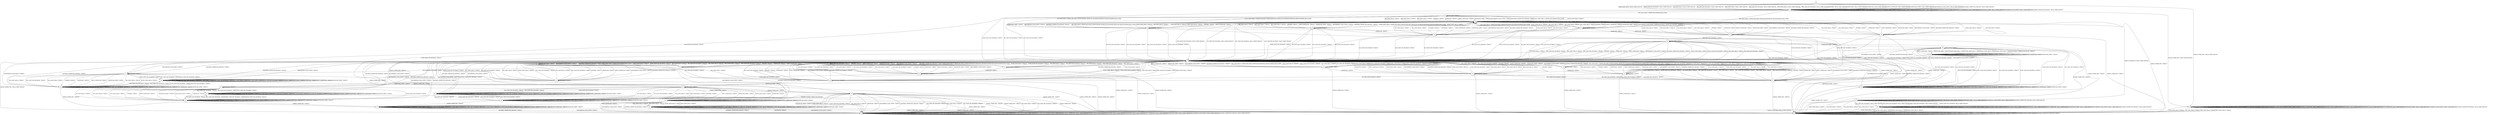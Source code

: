 digraph g {

	s0 [shape="circle" label="s0"];
	s1 [shape="circle" label="s1"];
	s2 [shape="circle" label="s2"];
	s3 [shape="circle" label="s3"];
	s4 [shape="circle" label="s4"];
	s5 [shape="circle" label="s5"];
	s6 [shape="circle" label="s6"];
	s7 [shape="circle" label="s7"];
	s8 [shape="circle" label="s8"];
	s9 [shape="circle" label="s9"];
	s10 [shape="circle" label="s10"];
	s11 [shape="circle" label="s11"];
	s12 [shape="circle" label="s12"];
	s13 [shape="circle" label="s13"];
	s14 [shape="circle" label="s14"];
	s15 [shape="circle" label="s15"];
	s16 [shape="circle" label="s16"];
	s17 [shape="circle" label="s17"];
	s18 [shape="circle" label="s18"];
	s19 [shape="circle" label="s19"];
	s20 [shape="circle" label="s20"];
	s21 [shape="circle" label="s21"];
	s22 [shape="circle" label="s22"];
	s23 [shape="circle" label="s23"];
	s24 [shape="circle" label="s24"];
	s25 [shape="circle" label="s25"];
	s26 [shape="circle" label="s26"];
	s27 [shape="circle" label="s27"];
	s28 [shape="circle" label="s28"];
	s29 [shape="circle" label="s29"];
	s30 [shape="circle" label="s30"];
	s31 [shape="circle" label="s31"];
	s32 [shape="circle" label="s32"];
	s33 [shape="circle" label="s33"];
	s34 [shape="circle" label="s34"];
	s35 [shape="circle" label="s35"];
	s36 [shape="circle" label="s36"];
	s37 [shape="circle" label="s37"];
	s38 [shape="circle" label="s38"];
	s39 [shape="circle" label="s39"];
	s40 [shape="circle" label="s40"];
	s41 [shape="circle" label="s41"];
	s42 [shape="circle" label="s42"];
	s0 -> s1 [label="ECDH_CLIENT_HELLO / HELLO_VERIFY_REQUEST"];
	s0 -> s1 [label="ECDH_CLIENT_KEY_EXCHANGE / HELLO_VERIFY_REQUEST"];
	s0 -> s1 [label="DH_CLIENT_HELLO / HELLO_VERIFY_REQUEST"];
	s0 -> s1 [label="DH_CLIENT_KEY_EXCHANGE / HELLO_VERIFY_REQUEST"];
	s0 -> s1 [label="PSK_CLIENT_HELLO / HELLO_VERIFY_REQUEST"];
	s0 -> s1 [label="PSK_CLIENT_KEY_EXCHANGE / HELLO_VERIFY_REQUEST"];
	s0 -> s1 [label="RSA_CLIENT_HELLO / HELLO_VERIFY_REQUEST"];
	s0 -> s1 [label="RSA_CLIENT_KEY_EXCHANGE / HELLO_VERIFY_REQUEST"];
	s0 -> s2 [label="CHANGE_CIPHER_SPEC / HELLO_VERIFY_REQUEST"];
	s0 -> s1 [label="FINISHED / HELLO_VERIFY_REQUEST"];
	s0 -> s1 [label="APPLICATION / HELLO_VERIFY_REQUEST"];
	s0 -> s1 [label="CERTIFICATE / HELLO_VERIFY_REQUEST"];
	s0 -> s1 [label="EMPTY_CERTIFICATE / HELLO_VERIFY_REQUEST"];
	s0 -> s1 [label="CERTIFICATE_VERIFY / HELLO_VERIFY_REQUEST"];
	s0 -> s1 [label="Alert(WARNING,CLOSE_NOTIFY) / HELLO_VERIFY_REQUEST"];
	s0 -> s1 [label="Alert(FATAL,UNEXPECTED_MESSAGE) / HELLO_VERIFY_REQUEST"];
	s1 -> s9 [label="ECDH_CLIENT_HELLO / SERVER_HELLO|RSA_CERTIFICATE|ECDHE_SERVER_KEY_EXCHANGE|CERTIFICATE_REQUEST|SERVER_HELLO_DONE"];
	s1 -> s1 [label="ECDH_CLIENT_KEY_EXCHANGE / HELLO_VERIFY_REQUEST"];
	s1 -> s5 [label="DH_CLIENT_HELLO / SERVER_HELLO|RSA_CERTIFICATE|DHE_SERVER_KEY_EXCHANGE|CERTIFICATE_REQUEST|SERVER_HELLO_DONE"];
	s1 -> s1 [label="DH_CLIENT_KEY_EXCHANGE / HELLO_VERIFY_REQUEST"];
	s1 -> s3 [label="PSK_CLIENT_HELLO / SERVER_HELLO|SERVER_HELLO_DONE"];
	s1 -> s1 [label="PSK_CLIENT_KEY_EXCHANGE / HELLO_VERIFY_REQUEST"];
	s1 -> s31 [label="RSA_CLIENT_HELLO / SERVER_HELLO|RSA_CERTIFICATE|CERTIFICATE_REQUEST|SERVER_HELLO_DONE"];
	s1 -> s1 [label="RSA_CLIENT_KEY_EXCHANGE / HELLO_VERIFY_REQUEST"];
	s1 -> s2 [label="CHANGE_CIPHER_SPEC / HELLO_VERIFY_REQUEST"];
	s1 -> s1 [label="FINISHED / HELLO_VERIFY_REQUEST"];
	s1 -> s1 [label="APPLICATION / HELLO_VERIFY_REQUEST"];
	s1 -> s1 [label="CERTIFICATE / HELLO_VERIFY_REQUEST"];
	s1 -> s1 [label="EMPTY_CERTIFICATE / HELLO_VERIFY_REQUEST"];
	s1 -> s1 [label="CERTIFICATE_VERIFY / HELLO_VERIFY_REQUEST"];
	s1 -> s1 [label="Alert(WARNING,CLOSE_NOTIFY) / HELLO_VERIFY_REQUEST"];
	s1 -> s1 [label="Alert(FATAL,UNEXPECTED_MESSAGE) / HELLO_VERIFY_REQUEST"];
	s2 -> s4 [label="ECDH_CLIENT_HELLO / TIMEOUT"];
	s2 -> s2 [label="ECDH_CLIENT_KEY_EXCHANGE / HELLO_VERIFY_REQUEST"];
	s2 -> s4 [label="DH_CLIENT_HELLO / TIMEOUT"];
	s2 -> s2 [label="DH_CLIENT_KEY_EXCHANGE / HELLO_VERIFY_REQUEST"];
	s2 -> s4 [label="PSK_CLIENT_HELLO / TIMEOUT"];
	s2 -> s2 [label="PSK_CLIENT_KEY_EXCHANGE / HELLO_VERIFY_REQUEST"];
	s2 -> s4 [label="RSA_CLIENT_HELLO / TIMEOUT"];
	s2 -> s2 [label="RSA_CLIENT_KEY_EXCHANGE / HELLO_VERIFY_REQUEST"];
	s2 -> s2 [label="CHANGE_CIPHER_SPEC / HELLO_VERIFY_REQUEST"];
	s2 -> s2 [label="FINISHED / HELLO_VERIFY_REQUEST"];
	s2 -> s2 [label="APPLICATION / HELLO_VERIFY_REQUEST"];
	s2 -> s2 [label="CERTIFICATE / HELLO_VERIFY_REQUEST"];
	s2 -> s2 [label="EMPTY_CERTIFICATE / HELLO_VERIFY_REQUEST"];
	s2 -> s2 [label="CERTIFICATE_VERIFY / HELLO_VERIFY_REQUEST"];
	s2 -> s2 [label="Alert(WARNING,CLOSE_NOTIFY) / HELLO_VERIFY_REQUEST"];
	s2 -> s2 [label="Alert(FATAL,UNEXPECTED_MESSAGE) / HELLO_VERIFY_REQUEST"];
	s3 -> s6 [label="ECDH_CLIENT_HELLO / TIMEOUT"];
	s3 -> s7 [label="ECDH_CLIENT_KEY_EXCHANGE / TIMEOUT"];
	s3 -> s6 [label="DH_CLIENT_HELLO / TIMEOUT"];
	s3 -> s7 [label="DH_CLIENT_KEY_EXCHANGE / TIMEOUT"];
	s3 -> s6 [label="PSK_CLIENT_HELLO / TIMEOUT"];
	s3 -> s27 [label="PSK_CLIENT_KEY_EXCHANGE / TIMEOUT"];
	s3 -> s6 [label="RSA_CLIENT_HELLO / TIMEOUT"];
	s3 -> s7 [label="RSA_CLIENT_KEY_EXCHANGE / TIMEOUT"];
	s3 -> s4 [label="CHANGE_CIPHER_SPEC / TIMEOUT"];
	s3 -> s6 [label="FINISHED / TIMEOUT"];
	s3 -> s3 [label="APPLICATION / TIMEOUT"];
	s3 -> s6 [label="CERTIFICATE / TIMEOUT"];
	s3 -> s6 [label="EMPTY_CERTIFICATE / TIMEOUT"];
	s3 -> s6 [label="CERTIFICATE_VERIFY / TIMEOUT"];
	s3 -> s6 [label="Alert(WARNING,CLOSE_NOTIFY) / TIMEOUT"];
	s3 -> s6 [label="Alert(FATAL,UNEXPECTED_MESSAGE) / TIMEOUT"];
	s4 -> s4 [label="ECDH_CLIENT_HELLO / TIMEOUT"];
	s4 -> s4 [label="ECDH_CLIENT_KEY_EXCHANGE / TIMEOUT"];
	s4 -> s4 [label="DH_CLIENT_HELLO / TIMEOUT"];
	s4 -> s4 [label="DH_CLIENT_KEY_EXCHANGE / TIMEOUT"];
	s4 -> s4 [label="PSK_CLIENT_HELLO / TIMEOUT"];
	s4 -> s4 [label="PSK_CLIENT_KEY_EXCHANGE / TIMEOUT"];
	s4 -> s4 [label="RSA_CLIENT_HELLO / TIMEOUT"];
	s4 -> s4 [label="RSA_CLIENT_KEY_EXCHANGE / TIMEOUT"];
	s4 -> s4 [label="CHANGE_CIPHER_SPEC / TIMEOUT"];
	s4 -> s4 [label="FINISHED / TIMEOUT"];
	s4 -> s4 [label="APPLICATION / TIMEOUT"];
	s4 -> s4 [label="CERTIFICATE / TIMEOUT"];
	s4 -> s4 [label="EMPTY_CERTIFICATE / TIMEOUT"];
	s4 -> s4 [label="CERTIFICATE_VERIFY / TIMEOUT"];
	s4 -> s4 [label="Alert(WARNING,CLOSE_NOTIFY) / TIMEOUT"];
	s4 -> s4 [label="Alert(FATAL,UNEXPECTED_MESSAGE) / TIMEOUT"];
	s5 -> s6 [label="ECDH_CLIENT_HELLO / TIMEOUT"];
	s5 -> s7 [label="ECDH_CLIENT_KEY_EXCHANGE / TIMEOUT"];
	s5 -> s6 [label="DH_CLIENT_HELLO / TIMEOUT"];
	s5 -> s7 [label="DH_CLIENT_KEY_EXCHANGE / TIMEOUT"];
	s5 -> s6 [label="PSK_CLIENT_HELLO / TIMEOUT"];
	s5 -> s7 [label="PSK_CLIENT_KEY_EXCHANGE / TIMEOUT"];
	s5 -> s6 [label="RSA_CLIENT_HELLO / TIMEOUT"];
	s5 -> s7 [label="RSA_CLIENT_KEY_EXCHANGE / TIMEOUT"];
	s5 -> s4 [label="CHANGE_CIPHER_SPEC / TIMEOUT"];
	s5 -> s6 [label="FINISHED / TIMEOUT"];
	s5 -> s5 [label="APPLICATION / TIMEOUT"];
	s5 -> s16 [label="CERTIFICATE / TIMEOUT"];
	s5 -> s6 [label="EMPTY_CERTIFICATE / TIMEOUT"];
	s5 -> s6 [label="CERTIFICATE_VERIFY / TIMEOUT"];
	s5 -> s6 [label="Alert(WARNING,CLOSE_NOTIFY) / TIMEOUT"];
	s5 -> s6 [label="Alert(FATAL,UNEXPECTED_MESSAGE) / TIMEOUT"];
	s6 -> s9 [label="ECDH_CLIENT_HELLO / SERVER_HELLO|RSA_CERTIFICATE|ECDHE_SERVER_KEY_EXCHANGE|CERTIFICATE_REQUEST|SERVER_HELLO_DONE"];
	s6 -> s7 [label="ECDH_CLIENT_KEY_EXCHANGE / HELLO_VERIFY_REQUEST"];
	s6 -> s5 [label="DH_CLIENT_HELLO / SERVER_HELLO|RSA_CERTIFICATE|DHE_SERVER_KEY_EXCHANGE|CERTIFICATE_REQUEST|SERVER_HELLO_DONE"];
	s6 -> s7 [label="DH_CLIENT_KEY_EXCHANGE / HELLO_VERIFY_REQUEST"];
	s6 -> s3 [label="PSK_CLIENT_HELLO / SERVER_HELLO|SERVER_HELLO_DONE"];
	s6 -> s7 [label="PSK_CLIENT_KEY_EXCHANGE / HELLO_VERIFY_REQUEST"];
	s6 -> s31 [label="RSA_CLIENT_HELLO / SERVER_HELLO|RSA_CERTIFICATE|CERTIFICATE_REQUEST|SERVER_HELLO_DONE"];
	s6 -> s7 [label="RSA_CLIENT_KEY_EXCHANGE / HELLO_VERIFY_REQUEST"];
	s6 -> s29 [label="CHANGE_CIPHER_SPEC / HELLO_VERIFY_REQUEST"];
	s6 -> s6 [label="FINISHED / HELLO_VERIFY_REQUEST"];
	s6 -> s6 [label="APPLICATION / HELLO_VERIFY_REQUEST"];
	s6 -> s6 [label="CERTIFICATE / HELLO_VERIFY_REQUEST"];
	s6 -> s6 [label="EMPTY_CERTIFICATE / HELLO_VERIFY_REQUEST"];
	s6 -> s6 [label="CERTIFICATE_VERIFY / HELLO_VERIFY_REQUEST"];
	s6 -> s6 [label="Alert(WARNING,CLOSE_NOTIFY) / HELLO_VERIFY_REQUEST"];
	s6 -> s6 [label="Alert(FATAL,UNEXPECTED_MESSAGE) / HELLO_VERIFY_REQUEST"];
	s7 -> s15 [label="ECDH_CLIENT_HELLO / SERVER_HELLO|RSA_CERTIFICATE|ECDHE_SERVER_KEY_EXCHANGE|CERTIFICATE_REQUEST|SERVER_HELLO_DONE"];
	s7 -> s7 [label="ECDH_CLIENT_KEY_EXCHANGE / HELLO_VERIFY_REQUEST"];
	s7 -> s19 [label="DH_CLIENT_HELLO / SERVER_HELLO|RSA_CERTIFICATE|DHE_SERVER_KEY_EXCHANGE|CERTIFICATE_REQUEST|SERVER_HELLO_DONE"];
	s7 -> s7 [label="DH_CLIENT_KEY_EXCHANGE / HELLO_VERIFY_REQUEST"];
	s7 -> s20 [label="PSK_CLIENT_HELLO / SERVER_HELLO|SERVER_HELLO_DONE"];
	s7 -> s7 [label="PSK_CLIENT_KEY_EXCHANGE / HELLO_VERIFY_REQUEST"];
	s7 -> s23 [label="RSA_CLIENT_HELLO / SERVER_HELLO|RSA_CERTIFICATE|CERTIFICATE_REQUEST|SERVER_HELLO_DONE"];
	s7 -> s7 [label="RSA_CLIENT_KEY_EXCHANGE / HELLO_VERIFY_REQUEST"];
	s7 -> s8 [label="CHANGE_CIPHER_SPEC / HELLO_VERIFY_REQUEST"];
	s7 -> s7 [label="FINISHED / HELLO_VERIFY_REQUEST"];
	s7 -> s7 [label="APPLICATION / HELLO_VERIFY_REQUEST"];
	s7 -> s7 [label="CERTIFICATE / HELLO_VERIFY_REQUEST"];
	s7 -> s7 [label="EMPTY_CERTIFICATE / HELLO_VERIFY_REQUEST"];
	s7 -> s7 [label="CERTIFICATE_VERIFY / HELLO_VERIFY_REQUEST"];
	s7 -> s7 [label="Alert(WARNING,CLOSE_NOTIFY) / HELLO_VERIFY_REQUEST"];
	s7 -> s7 [label="Alert(FATAL,UNEXPECTED_MESSAGE) / HELLO_VERIFY_REQUEST"];
	s8 -> s8 [label="ECDH_CLIENT_HELLO / HELLO_VERIFY_REQUEST"];
	s8 -> s8 [label="ECDH_CLIENT_KEY_EXCHANGE / HELLO_VERIFY_REQUEST"];
	s8 -> s8 [label="DH_CLIENT_HELLO / HELLO_VERIFY_REQUEST"];
	s8 -> s8 [label="DH_CLIENT_KEY_EXCHANGE / HELLO_VERIFY_REQUEST"];
	s8 -> s8 [label="PSK_CLIENT_HELLO / HELLO_VERIFY_REQUEST"];
	s8 -> s8 [label="PSK_CLIENT_KEY_EXCHANGE / HELLO_VERIFY_REQUEST"];
	s8 -> s8 [label="RSA_CLIENT_HELLO / HELLO_VERIFY_REQUEST"];
	s8 -> s8 [label="RSA_CLIENT_KEY_EXCHANGE / HELLO_VERIFY_REQUEST"];
	s8 -> s8 [label="CHANGE_CIPHER_SPEC / HELLO_VERIFY_REQUEST"];
	s8 -> s8 [label="FINISHED / HELLO_VERIFY_REQUEST"];
	s8 -> s8 [label="APPLICATION / HELLO_VERIFY_REQUEST"];
	s8 -> s8 [label="CERTIFICATE / HELLO_VERIFY_REQUEST"];
	s8 -> s8 [label="EMPTY_CERTIFICATE / HELLO_VERIFY_REQUEST"];
	s8 -> s8 [label="CERTIFICATE_VERIFY / HELLO_VERIFY_REQUEST"];
	s8 -> s8 [label="Alert(WARNING,CLOSE_NOTIFY) / HELLO_VERIFY_REQUEST"];
	s8 -> s8 [label="Alert(FATAL,UNEXPECTED_MESSAGE) / HELLO_VERIFY_REQUEST"];
	s9 -> s6 [label="ECDH_CLIENT_HELLO / TIMEOUT"];
	s9 -> s7 [label="ECDH_CLIENT_KEY_EXCHANGE / TIMEOUT"];
	s9 -> s6 [label="DH_CLIENT_HELLO / TIMEOUT"];
	s9 -> s7 [label="DH_CLIENT_KEY_EXCHANGE / TIMEOUT"];
	s9 -> s6 [label="PSK_CLIENT_HELLO / TIMEOUT"];
	s9 -> s7 [label="PSK_CLIENT_KEY_EXCHANGE / TIMEOUT"];
	s9 -> s6 [label="RSA_CLIENT_HELLO / TIMEOUT"];
	s9 -> s7 [label="RSA_CLIENT_KEY_EXCHANGE / TIMEOUT"];
	s9 -> s4 [label="CHANGE_CIPHER_SPEC / TIMEOUT"];
	s9 -> s6 [label="FINISHED / TIMEOUT"];
	s9 -> s9 [label="APPLICATION / TIMEOUT"];
	s9 -> s10 [label="CERTIFICATE / TIMEOUT"];
	s9 -> s6 [label="EMPTY_CERTIFICATE / TIMEOUT"];
	s9 -> s6 [label="CERTIFICATE_VERIFY / TIMEOUT"];
	s9 -> s6 [label="Alert(WARNING,CLOSE_NOTIFY) / TIMEOUT"];
	s9 -> s6 [label="Alert(FATAL,UNEXPECTED_MESSAGE) / TIMEOUT"];
	s10 -> s6 [label="ECDH_CLIENT_HELLO / TIMEOUT"];
	s10 -> s11 [label="ECDH_CLIENT_KEY_EXCHANGE / TIMEOUT"];
	s10 -> s6 [label="DH_CLIENT_HELLO / TIMEOUT"];
	s10 -> s7 [label="DH_CLIENT_KEY_EXCHANGE / TIMEOUT"];
	s10 -> s6 [label="PSK_CLIENT_HELLO / TIMEOUT"];
	s10 -> s7 [label="PSK_CLIENT_KEY_EXCHANGE / TIMEOUT"];
	s10 -> s6 [label="RSA_CLIENT_HELLO / TIMEOUT"];
	s10 -> s7 [label="RSA_CLIENT_KEY_EXCHANGE / TIMEOUT"];
	s10 -> s4 [label="CHANGE_CIPHER_SPEC / TIMEOUT"];
	s10 -> s6 [label="FINISHED / TIMEOUT"];
	s10 -> s10 [label="APPLICATION / TIMEOUT"];
	s10 -> s6 [label="CERTIFICATE / TIMEOUT"];
	s10 -> s6 [label="EMPTY_CERTIFICATE / TIMEOUT"];
	s10 -> s6 [label="CERTIFICATE_VERIFY / TIMEOUT"];
	s10 -> s6 [label="Alert(WARNING,CLOSE_NOTIFY) / TIMEOUT"];
	s10 -> s6 [label="Alert(FATAL,UNEXPECTED_MESSAGE) / TIMEOUT"];
	s11 -> s7 [label="ECDH_CLIENT_HELLO / TIMEOUT"];
	s11 -> s7 [label="ECDH_CLIENT_KEY_EXCHANGE / TIMEOUT"];
	s11 -> s7 [label="DH_CLIENT_HELLO / TIMEOUT"];
	s11 -> s7 [label="DH_CLIENT_KEY_EXCHANGE / TIMEOUT"];
	s11 -> s7 [label="PSK_CLIENT_HELLO / TIMEOUT"];
	s11 -> s7 [label="PSK_CLIENT_KEY_EXCHANGE / TIMEOUT"];
	s11 -> s7 [label="RSA_CLIENT_HELLO / TIMEOUT"];
	s11 -> s7 [label="RSA_CLIENT_KEY_EXCHANGE / TIMEOUT"];
	s11 -> s4 [label="CHANGE_CIPHER_SPEC / TIMEOUT"];
	s11 -> s7 [label="FINISHED / TIMEOUT"];
	s11 -> s11 [label="APPLICATION / TIMEOUT"];
	s11 -> s7 [label="CERTIFICATE / TIMEOUT"];
	s11 -> s7 [label="EMPTY_CERTIFICATE / TIMEOUT"];
	s11 -> s12 [label="CERTIFICATE_VERIFY / TIMEOUT"];
	s11 -> s7 [label="Alert(WARNING,CLOSE_NOTIFY) / TIMEOUT"];
	s11 -> s7 [label="Alert(FATAL,UNEXPECTED_MESSAGE) / TIMEOUT"];
	s12 -> s25 [label="ECDH_CLIENT_HELLO / TIMEOUT"];
	s12 -> s25 [label="ECDH_CLIENT_KEY_EXCHANGE / TIMEOUT"];
	s12 -> s25 [label="DH_CLIENT_HELLO / TIMEOUT"];
	s12 -> s37 [label="DH_CLIENT_KEY_EXCHANGE / TIMEOUT"];
	s12 -> s25 [label="PSK_CLIENT_HELLO / TIMEOUT"];
	s12 -> s37 [label="PSK_CLIENT_KEY_EXCHANGE / TIMEOUT"];
	s12 -> s25 [label="RSA_CLIENT_HELLO / TIMEOUT"];
	s12 -> s37 [label="RSA_CLIENT_KEY_EXCHANGE / TIMEOUT"];
	s12 -> s13 [label="CHANGE_CIPHER_SPEC / TIMEOUT"];
	s12 -> s25 [label="FINISHED / TIMEOUT"];
	s12 -> s12 [label="APPLICATION / TIMEOUT"];
	s12 -> s25 [label="CERTIFICATE / TIMEOUT"];
	s12 -> s25 [label="EMPTY_CERTIFICATE / TIMEOUT"];
	s12 -> s25 [label="CERTIFICATE_VERIFY / TIMEOUT"];
	s12 -> s7 [label="Alert(WARNING,CLOSE_NOTIFY) / TIMEOUT"];
	s12 -> s7 [label="Alert(FATAL,UNEXPECTED_MESSAGE) / TIMEOUT"];
	s13 -> s8 [label="ECDH_CLIENT_HELLO / TIMEOUT"];
	s13 -> s8 [label="ECDH_CLIENT_KEY_EXCHANGE / TIMEOUT"];
	s13 -> s8 [label="DH_CLIENT_HELLO / TIMEOUT"];
	s13 -> s8 [label="DH_CLIENT_KEY_EXCHANGE / TIMEOUT"];
	s13 -> s8 [label="PSK_CLIENT_HELLO / TIMEOUT"];
	s13 -> s8 [label="PSK_CLIENT_KEY_EXCHANGE / TIMEOUT"];
	s13 -> s8 [label="RSA_CLIENT_HELLO / TIMEOUT"];
	s13 -> s8 [label="RSA_CLIENT_KEY_EXCHANGE / TIMEOUT"];
	s13 -> s4 [label="CHANGE_CIPHER_SPEC / TIMEOUT"];
	s13 -> s14 [label="FINISHED / CHANGE_CIPHER_SPEC|FINISHED"];
	s13 -> s13 [label="APPLICATION / TIMEOUT"];
	s13 -> s8 [label="CERTIFICATE / TIMEOUT"];
	s13 -> s8 [label="EMPTY_CERTIFICATE / TIMEOUT"];
	s13 -> s8 [label="CERTIFICATE_VERIFY / TIMEOUT"];
	s13 -> s8 [label="Alert(WARNING,CLOSE_NOTIFY) / TIMEOUT"];
	s13 -> s8 [label="Alert(FATAL,UNEXPECTED_MESSAGE) / TIMEOUT"];
	s14 -> s26 [label="ECDH_CLIENT_HELLO / TIMEOUT"];
	s14 -> s14 [label="ECDH_CLIENT_KEY_EXCHANGE / TIMEOUT"];
	s14 -> s26 [label="DH_CLIENT_HELLO / TIMEOUT"];
	s14 -> s14 [label="DH_CLIENT_KEY_EXCHANGE / TIMEOUT"];
	s14 -> s26 [label="PSK_CLIENT_HELLO / TIMEOUT"];
	s14 -> s14 [label="PSK_CLIENT_KEY_EXCHANGE / TIMEOUT"];
	s14 -> s26 [label="RSA_CLIENT_HELLO / TIMEOUT"];
	s14 -> s14 [label="RSA_CLIENT_KEY_EXCHANGE / TIMEOUT"];
	s14 -> s4 [label="CHANGE_CIPHER_SPEC / TIMEOUT"];
	s14 -> s14 [label="FINISHED / TIMEOUT"];
	s14 -> s14 [label="APPLICATION / APPLICATION"];
	s14 -> s14 [label="CERTIFICATE / TIMEOUT"];
	s14 -> s14 [label="EMPTY_CERTIFICATE / TIMEOUT"];
	s14 -> s14 [label="CERTIFICATE_VERIFY / TIMEOUT"];
	s14 -> s8 [label="Alert(WARNING,CLOSE_NOTIFY) / TIMEOUT"];
	s14 -> s8 [label="Alert(FATAL,UNEXPECTED_MESSAGE) / TIMEOUT"];
	s15 -> s7 [label="ECDH_CLIENT_HELLO / TIMEOUT"];
	s15 -> s7 [label="ECDH_CLIENT_KEY_EXCHANGE / TIMEOUT"];
	s15 -> s7 [label="DH_CLIENT_HELLO / TIMEOUT"];
	s15 -> s7 [label="DH_CLIENT_KEY_EXCHANGE / TIMEOUT"];
	s15 -> s7 [label="PSK_CLIENT_HELLO / TIMEOUT"];
	s15 -> s7 [label="PSK_CLIENT_KEY_EXCHANGE / TIMEOUT"];
	s15 -> s7 [label="RSA_CLIENT_HELLO / TIMEOUT"];
	s15 -> s7 [label="RSA_CLIENT_KEY_EXCHANGE / TIMEOUT"];
	s15 -> s4 [label="CHANGE_CIPHER_SPEC / TIMEOUT"];
	s15 -> s7 [label="FINISHED / TIMEOUT"];
	s15 -> s15 [label="APPLICATION / TIMEOUT"];
	s15 -> s22 [label="CERTIFICATE / TIMEOUT"];
	s15 -> s7 [label="EMPTY_CERTIFICATE / TIMEOUT"];
	s15 -> s7 [label="CERTIFICATE_VERIFY / TIMEOUT"];
	s15 -> s7 [label="Alert(WARNING,CLOSE_NOTIFY) / TIMEOUT"];
	s15 -> s7 [label="Alert(FATAL,UNEXPECTED_MESSAGE) / TIMEOUT"];
	s16 -> s6 [label="ECDH_CLIENT_HELLO / TIMEOUT"];
	s16 -> s7 [label="ECDH_CLIENT_KEY_EXCHANGE / TIMEOUT"];
	s16 -> s6 [label="DH_CLIENT_HELLO / TIMEOUT"];
	s16 -> s39 [label="DH_CLIENT_KEY_EXCHANGE / TIMEOUT"];
	s16 -> s6 [label="PSK_CLIENT_HELLO / TIMEOUT"];
	s16 -> s17 [label="PSK_CLIENT_KEY_EXCHANGE / TIMEOUT"];
	s16 -> s6 [label="RSA_CLIENT_HELLO / TIMEOUT"];
	s16 -> s17 [label="RSA_CLIENT_KEY_EXCHANGE / TIMEOUT"];
	s16 -> s4 [label="CHANGE_CIPHER_SPEC / TIMEOUT"];
	s16 -> s6 [label="FINISHED / TIMEOUT"];
	s16 -> s16 [label="APPLICATION / TIMEOUT"];
	s16 -> s6 [label="CERTIFICATE / TIMEOUT"];
	s16 -> s6 [label="EMPTY_CERTIFICATE / TIMEOUT"];
	s16 -> s6 [label="CERTIFICATE_VERIFY / TIMEOUT"];
	s16 -> s6 [label="Alert(WARNING,CLOSE_NOTIFY) / TIMEOUT"];
	s16 -> s6 [label="Alert(FATAL,UNEXPECTED_MESSAGE) / TIMEOUT"];
	s17 -> s7 [label="ECDH_CLIENT_HELLO / TIMEOUT"];
	s17 -> s7 [label="ECDH_CLIENT_KEY_EXCHANGE / TIMEOUT"];
	s17 -> s7 [label="DH_CLIENT_HELLO / TIMEOUT"];
	s17 -> s7 [label="DH_CLIENT_KEY_EXCHANGE / TIMEOUT"];
	s17 -> s7 [label="PSK_CLIENT_HELLO / TIMEOUT"];
	s17 -> s7 [label="PSK_CLIENT_KEY_EXCHANGE / TIMEOUT"];
	s17 -> s7 [label="RSA_CLIENT_HELLO / TIMEOUT"];
	s17 -> s7 [label="RSA_CLIENT_KEY_EXCHANGE / TIMEOUT"];
	s17 -> s4 [label="CHANGE_CIPHER_SPEC / TIMEOUT"];
	s17 -> s7 [label="FINISHED / TIMEOUT"];
	s17 -> s17 [label="APPLICATION / TIMEOUT"];
	s17 -> s7 [label="CERTIFICATE / TIMEOUT"];
	s17 -> s7 [label="EMPTY_CERTIFICATE / TIMEOUT"];
	s17 -> s18 [label="CERTIFICATE_VERIFY / TIMEOUT"];
	s17 -> s7 [label="Alert(WARNING,CLOSE_NOTIFY) / TIMEOUT"];
	s17 -> s7 [label="Alert(FATAL,UNEXPECTED_MESSAGE) / TIMEOUT"];
	s18 -> s18 [label="ECDH_CLIENT_HELLO / TIMEOUT"];
	s18 -> s18 [label="ECDH_CLIENT_KEY_EXCHANGE / TIMEOUT"];
	s18 -> s18 [label="DH_CLIENT_HELLO / TIMEOUT"];
	s18 -> s18 [label="DH_CLIENT_KEY_EXCHANGE / TIMEOUT"];
	s18 -> s18 [label="PSK_CLIENT_HELLO / TIMEOUT"];
	s18 -> s18 [label="PSK_CLIENT_KEY_EXCHANGE / TIMEOUT"];
	s18 -> s18 [label="RSA_CLIENT_HELLO / TIMEOUT"];
	s18 -> s18 [label="RSA_CLIENT_KEY_EXCHANGE / TIMEOUT"];
	s18 -> s4 [label="CHANGE_CIPHER_SPEC / TIMEOUT"];
	s18 -> s18 [label="FINISHED / TIMEOUT"];
	s18 -> s18 [label="APPLICATION / TIMEOUT"];
	s18 -> s18 [label="CERTIFICATE / TIMEOUT"];
	s18 -> s18 [label="EMPTY_CERTIFICATE / TIMEOUT"];
	s18 -> s18 [label="CERTIFICATE_VERIFY / TIMEOUT"];
	s18 -> s7 [label="Alert(WARNING,CLOSE_NOTIFY) / TIMEOUT"];
	s18 -> s7 [label="Alert(FATAL,UNEXPECTED_MESSAGE) / TIMEOUT"];
	s19 -> s7 [label="ECDH_CLIENT_HELLO / TIMEOUT"];
	s19 -> s7 [label="ECDH_CLIENT_KEY_EXCHANGE / TIMEOUT"];
	s19 -> s7 [label="DH_CLIENT_HELLO / TIMEOUT"];
	s19 -> s7 [label="DH_CLIENT_KEY_EXCHANGE / TIMEOUT"];
	s19 -> s7 [label="PSK_CLIENT_HELLO / TIMEOUT"];
	s19 -> s7 [label="PSK_CLIENT_KEY_EXCHANGE / TIMEOUT"];
	s19 -> s7 [label="RSA_CLIENT_HELLO / TIMEOUT"];
	s19 -> s7 [label="RSA_CLIENT_KEY_EXCHANGE / TIMEOUT"];
	s19 -> s4 [label="CHANGE_CIPHER_SPEC / TIMEOUT"];
	s19 -> s7 [label="FINISHED / TIMEOUT"];
	s19 -> s19 [label="APPLICATION / TIMEOUT"];
	s19 -> s21 [label="CERTIFICATE / TIMEOUT"];
	s19 -> s7 [label="EMPTY_CERTIFICATE / TIMEOUT"];
	s19 -> s7 [label="CERTIFICATE_VERIFY / TIMEOUT"];
	s19 -> s7 [label="Alert(WARNING,CLOSE_NOTIFY) / TIMEOUT"];
	s19 -> s7 [label="Alert(FATAL,UNEXPECTED_MESSAGE) / TIMEOUT"];
	s20 -> s7 [label="ECDH_CLIENT_HELLO / TIMEOUT"];
	s20 -> s7 [label="ECDH_CLIENT_KEY_EXCHANGE / TIMEOUT"];
	s20 -> s7 [label="DH_CLIENT_HELLO / TIMEOUT"];
	s20 -> s7 [label="DH_CLIENT_KEY_EXCHANGE / TIMEOUT"];
	s20 -> s7 [label="PSK_CLIENT_HELLO / TIMEOUT"];
	s20 -> s27 [label="PSK_CLIENT_KEY_EXCHANGE / TIMEOUT"];
	s20 -> s7 [label="RSA_CLIENT_HELLO / TIMEOUT"];
	s20 -> s7 [label="RSA_CLIENT_KEY_EXCHANGE / TIMEOUT"];
	s20 -> s4 [label="CHANGE_CIPHER_SPEC / TIMEOUT"];
	s20 -> s7 [label="FINISHED / TIMEOUT"];
	s20 -> s20 [label="APPLICATION / TIMEOUT"];
	s20 -> s7 [label="CERTIFICATE / TIMEOUT"];
	s20 -> s7 [label="EMPTY_CERTIFICATE / TIMEOUT"];
	s20 -> s7 [label="CERTIFICATE_VERIFY / TIMEOUT"];
	s20 -> s7 [label="Alert(WARNING,CLOSE_NOTIFY) / TIMEOUT"];
	s20 -> s7 [label="Alert(FATAL,UNEXPECTED_MESSAGE) / TIMEOUT"];
	s21 -> s7 [label="ECDH_CLIENT_HELLO / TIMEOUT"];
	s21 -> s7 [label="ECDH_CLIENT_KEY_EXCHANGE / TIMEOUT"];
	s21 -> s7 [label="DH_CLIENT_HELLO / TIMEOUT"];
	s21 -> s39 [label="DH_CLIENT_KEY_EXCHANGE / TIMEOUT"];
	s21 -> s7 [label="PSK_CLIENT_HELLO / TIMEOUT"];
	s21 -> s17 [label="PSK_CLIENT_KEY_EXCHANGE / TIMEOUT"];
	s21 -> s7 [label="RSA_CLIENT_HELLO / TIMEOUT"];
	s21 -> s17 [label="RSA_CLIENT_KEY_EXCHANGE / TIMEOUT"];
	s21 -> s4 [label="CHANGE_CIPHER_SPEC / TIMEOUT"];
	s21 -> s7 [label="FINISHED / TIMEOUT"];
	s21 -> s21 [label="APPLICATION / TIMEOUT"];
	s21 -> s7 [label="CERTIFICATE / TIMEOUT"];
	s21 -> s7 [label="EMPTY_CERTIFICATE / TIMEOUT"];
	s21 -> s7 [label="CERTIFICATE_VERIFY / TIMEOUT"];
	s21 -> s7 [label="Alert(WARNING,CLOSE_NOTIFY) / TIMEOUT"];
	s21 -> s7 [label="Alert(FATAL,UNEXPECTED_MESSAGE) / TIMEOUT"];
	s22 -> s7 [label="ECDH_CLIENT_HELLO / TIMEOUT"];
	s22 -> s11 [label="ECDH_CLIENT_KEY_EXCHANGE / TIMEOUT"];
	s22 -> s7 [label="DH_CLIENT_HELLO / TIMEOUT"];
	s22 -> s7 [label="DH_CLIENT_KEY_EXCHANGE / TIMEOUT"];
	s22 -> s7 [label="PSK_CLIENT_HELLO / TIMEOUT"];
	s22 -> s7 [label="PSK_CLIENT_KEY_EXCHANGE / TIMEOUT"];
	s22 -> s7 [label="RSA_CLIENT_HELLO / TIMEOUT"];
	s22 -> s7 [label="RSA_CLIENT_KEY_EXCHANGE / TIMEOUT"];
	s22 -> s4 [label="CHANGE_CIPHER_SPEC / TIMEOUT"];
	s22 -> s7 [label="FINISHED / TIMEOUT"];
	s22 -> s22 [label="APPLICATION / TIMEOUT"];
	s22 -> s7 [label="CERTIFICATE / TIMEOUT"];
	s22 -> s7 [label="EMPTY_CERTIFICATE / TIMEOUT"];
	s22 -> s7 [label="CERTIFICATE_VERIFY / TIMEOUT"];
	s22 -> s7 [label="Alert(WARNING,CLOSE_NOTIFY) / TIMEOUT"];
	s22 -> s7 [label="Alert(FATAL,UNEXPECTED_MESSAGE) / TIMEOUT"];
	s23 -> s7 [label="ECDH_CLIENT_HELLO / TIMEOUT"];
	s23 -> s7 [label="ECDH_CLIENT_KEY_EXCHANGE / TIMEOUT"];
	s23 -> s7 [label="DH_CLIENT_HELLO / TIMEOUT"];
	s23 -> s7 [label="DH_CLIENT_KEY_EXCHANGE / TIMEOUT"];
	s23 -> s7 [label="PSK_CLIENT_HELLO / TIMEOUT"];
	s23 -> s7 [label="PSK_CLIENT_KEY_EXCHANGE / TIMEOUT"];
	s23 -> s7 [label="RSA_CLIENT_HELLO / TIMEOUT"];
	s23 -> s7 [label="RSA_CLIENT_KEY_EXCHANGE / TIMEOUT"];
	s23 -> s4 [label="CHANGE_CIPHER_SPEC / TIMEOUT"];
	s23 -> s7 [label="FINISHED / TIMEOUT"];
	s23 -> s23 [label="APPLICATION / TIMEOUT"];
	s23 -> s24 [label="CERTIFICATE / TIMEOUT"];
	s23 -> s7 [label="EMPTY_CERTIFICATE / TIMEOUT"];
	s23 -> s7 [label="CERTIFICATE_VERIFY / TIMEOUT"];
	s23 -> s7 [label="Alert(WARNING,CLOSE_NOTIFY) / TIMEOUT"];
	s23 -> s7 [label="Alert(FATAL,UNEXPECTED_MESSAGE) / TIMEOUT"];
	s24 -> s7 [label="ECDH_CLIENT_HELLO / TIMEOUT"];
	s24 -> s7 [label="ECDH_CLIENT_KEY_EXCHANGE / TIMEOUT"];
	s24 -> s7 [label="DH_CLIENT_HELLO / TIMEOUT"];
	s24 -> s17 [label="DH_CLIENT_KEY_EXCHANGE / TIMEOUT"];
	s24 -> s7 [label="PSK_CLIENT_HELLO / TIMEOUT"];
	s24 -> s17 [label="PSK_CLIENT_KEY_EXCHANGE / TIMEOUT"];
	s24 -> s7 [label="RSA_CLIENT_HELLO / TIMEOUT"];
	s24 -> s34 [label="RSA_CLIENT_KEY_EXCHANGE / TIMEOUT"];
	s24 -> s4 [label="CHANGE_CIPHER_SPEC / TIMEOUT"];
	s24 -> s7 [label="FINISHED / TIMEOUT"];
	s24 -> s24 [label="APPLICATION / TIMEOUT"];
	s24 -> s7 [label="CERTIFICATE / TIMEOUT"];
	s24 -> s7 [label="EMPTY_CERTIFICATE / TIMEOUT"];
	s24 -> s7 [label="CERTIFICATE_VERIFY / TIMEOUT"];
	s24 -> s7 [label="Alert(WARNING,CLOSE_NOTIFY) / TIMEOUT"];
	s24 -> s7 [label="Alert(FATAL,UNEXPECTED_MESSAGE) / TIMEOUT"];
	s25 -> s25 [label="ECDH_CLIENT_HELLO / TIMEOUT"];
	s25 -> s25 [label="ECDH_CLIENT_KEY_EXCHANGE / TIMEOUT"];
	s25 -> s25 [label="DH_CLIENT_HELLO / TIMEOUT"];
	s25 -> s37 [label="DH_CLIENT_KEY_EXCHANGE / TIMEOUT"];
	s25 -> s25 [label="PSK_CLIENT_HELLO / TIMEOUT"];
	s25 -> s37 [label="PSK_CLIENT_KEY_EXCHANGE / TIMEOUT"];
	s25 -> s25 [label="RSA_CLIENT_HELLO / TIMEOUT"];
	s25 -> s37 [label="RSA_CLIENT_KEY_EXCHANGE / TIMEOUT"];
	s25 -> s33 [label="CHANGE_CIPHER_SPEC / TIMEOUT"];
	s25 -> s25 [label="FINISHED / TIMEOUT"];
	s25 -> s25 [label="APPLICATION / TIMEOUT"];
	s25 -> s25 [label="CERTIFICATE / TIMEOUT"];
	s25 -> s25 [label="EMPTY_CERTIFICATE / TIMEOUT"];
	s25 -> s25 [label="CERTIFICATE_VERIFY / TIMEOUT"];
	s25 -> s7 [label="Alert(WARNING,CLOSE_NOTIFY) / TIMEOUT"];
	s25 -> s7 [label="Alert(FATAL,UNEXPECTED_MESSAGE) / TIMEOUT"];
	s26 -> s26 [label="ECDH_CLIENT_HELLO / TIMEOUT"];
	s26 -> s26 [label="ECDH_CLIENT_KEY_EXCHANGE / TIMEOUT"];
	s26 -> s26 [label="DH_CLIENT_HELLO / TIMEOUT"];
	s26 -> s26 [label="DH_CLIENT_KEY_EXCHANGE / TIMEOUT"];
	s26 -> s26 [label="PSK_CLIENT_HELLO / TIMEOUT"];
	s26 -> s26 [label="PSK_CLIENT_KEY_EXCHANGE / TIMEOUT"];
	s26 -> s26 [label="RSA_CLIENT_HELLO / TIMEOUT"];
	s26 -> s26 [label="RSA_CLIENT_KEY_EXCHANGE / TIMEOUT"];
	s26 -> s4 [label="CHANGE_CIPHER_SPEC / TIMEOUT"];
	s26 -> s26 [label="FINISHED / TIMEOUT"];
	s26 -> s8 [label="APPLICATION / TIMEOUT"];
	s26 -> s26 [label="CERTIFICATE / TIMEOUT"];
	s26 -> s26 [label="EMPTY_CERTIFICATE / TIMEOUT"];
	s26 -> s26 [label="CERTIFICATE_VERIFY / TIMEOUT"];
	s26 -> s8 [label="Alert(WARNING,CLOSE_NOTIFY) / TIMEOUT"];
	s26 -> s8 [label="Alert(FATAL,UNEXPECTED_MESSAGE) / TIMEOUT"];
	s27 -> s28 [label="ECDH_CLIENT_HELLO / TIMEOUT"];
	s27 -> s35 [label="ECDH_CLIENT_KEY_EXCHANGE / TIMEOUT"];
	s27 -> s28 [label="DH_CLIENT_HELLO / TIMEOUT"];
	s27 -> s35 [label="DH_CLIENT_KEY_EXCHANGE / TIMEOUT"];
	s27 -> s28 [label="PSK_CLIENT_HELLO / TIMEOUT"];
	s27 -> s28 [label="PSK_CLIENT_KEY_EXCHANGE / TIMEOUT"];
	s27 -> s28 [label="RSA_CLIENT_HELLO / TIMEOUT"];
	s27 -> s35 [label="RSA_CLIENT_KEY_EXCHANGE / TIMEOUT"];
	s27 -> s13 [label="CHANGE_CIPHER_SPEC / TIMEOUT"];
	s27 -> s28 [label="FINISHED / TIMEOUT"];
	s27 -> s27 [label="APPLICATION / TIMEOUT"];
	s27 -> s28 [label="CERTIFICATE / TIMEOUT"];
	s27 -> s28 [label="EMPTY_CERTIFICATE / TIMEOUT"];
	s27 -> s28 [label="CERTIFICATE_VERIFY / TIMEOUT"];
	s27 -> s7 [label="Alert(WARNING,CLOSE_NOTIFY) / TIMEOUT"];
	s27 -> s7 [label="Alert(FATAL,UNEXPECTED_MESSAGE) / TIMEOUT"];
	s28 -> s28 [label="ECDH_CLIENT_HELLO / TIMEOUT"];
	s28 -> s35 [label="ECDH_CLIENT_KEY_EXCHANGE / TIMEOUT"];
	s28 -> s28 [label="DH_CLIENT_HELLO / TIMEOUT"];
	s28 -> s35 [label="DH_CLIENT_KEY_EXCHANGE / TIMEOUT"];
	s28 -> s28 [label="PSK_CLIENT_HELLO / TIMEOUT"];
	s28 -> s28 [label="PSK_CLIENT_KEY_EXCHANGE / TIMEOUT"];
	s28 -> s28 [label="RSA_CLIENT_HELLO / TIMEOUT"];
	s28 -> s35 [label="RSA_CLIENT_KEY_EXCHANGE / TIMEOUT"];
	s28 -> s33 [label="CHANGE_CIPHER_SPEC / TIMEOUT"];
	s28 -> s28 [label="FINISHED / TIMEOUT"];
	s28 -> s28 [label="APPLICATION / TIMEOUT"];
	s28 -> s28 [label="CERTIFICATE / TIMEOUT"];
	s28 -> s28 [label="EMPTY_CERTIFICATE / TIMEOUT"];
	s28 -> s28 [label="CERTIFICATE_VERIFY / TIMEOUT"];
	s28 -> s7 [label="Alert(WARNING,CLOSE_NOTIFY) / TIMEOUT"];
	s28 -> s7 [label="Alert(FATAL,UNEXPECTED_MESSAGE) / TIMEOUT"];
	s29 -> s4 [label="ECDH_CLIENT_HELLO / TIMEOUT"];
	s29 -> s30 [label="ECDH_CLIENT_KEY_EXCHANGE / HELLO_VERIFY_REQUEST"];
	s29 -> s4 [label="DH_CLIENT_HELLO / TIMEOUT"];
	s29 -> s30 [label="DH_CLIENT_KEY_EXCHANGE / HELLO_VERIFY_REQUEST"];
	s29 -> s4 [label="PSK_CLIENT_HELLO / TIMEOUT"];
	s29 -> s30 [label="PSK_CLIENT_KEY_EXCHANGE / HELLO_VERIFY_REQUEST"];
	s29 -> s4 [label="RSA_CLIENT_HELLO / TIMEOUT"];
	s29 -> s30 [label="RSA_CLIENT_KEY_EXCHANGE / HELLO_VERIFY_REQUEST"];
	s29 -> s29 [label="CHANGE_CIPHER_SPEC / HELLO_VERIFY_REQUEST"];
	s29 -> s29 [label="FINISHED / HELLO_VERIFY_REQUEST"];
	s29 -> s29 [label="APPLICATION / HELLO_VERIFY_REQUEST"];
	s29 -> s29 [label="CERTIFICATE / HELLO_VERIFY_REQUEST"];
	s29 -> s29 [label="EMPTY_CERTIFICATE / HELLO_VERIFY_REQUEST"];
	s29 -> s29 [label="CERTIFICATE_VERIFY / HELLO_VERIFY_REQUEST"];
	s29 -> s29 [label="Alert(WARNING,CLOSE_NOTIFY) / HELLO_VERIFY_REQUEST"];
	s29 -> s29 [label="Alert(FATAL,UNEXPECTED_MESSAGE) / HELLO_VERIFY_REQUEST"];
	s30 -> s4 [label="ECDH_CLIENT_HELLO / TIMEOUT"];
	s30 -> s30 [label="ECDH_CLIENT_KEY_EXCHANGE / HELLO_VERIFY_REQUEST"];
	s30 -> s4 [label="DH_CLIENT_HELLO / TIMEOUT"];
	s30 -> s30 [label="DH_CLIENT_KEY_EXCHANGE / HELLO_VERIFY_REQUEST"];
	s30 -> s4 [label="PSK_CLIENT_HELLO / TIMEOUT"];
	s30 -> s30 [label="PSK_CLIENT_KEY_EXCHANGE / HELLO_VERIFY_REQUEST"];
	s30 -> s4 [label="RSA_CLIENT_HELLO / TIMEOUT"];
	s30 -> s30 [label="RSA_CLIENT_KEY_EXCHANGE / HELLO_VERIFY_REQUEST"];
	s30 -> s8 [label="CHANGE_CIPHER_SPEC / HELLO_VERIFY_REQUEST"];
	s30 -> s30 [label="FINISHED / HELLO_VERIFY_REQUEST"];
	s30 -> s30 [label="APPLICATION / HELLO_VERIFY_REQUEST"];
	s30 -> s30 [label="CERTIFICATE / HELLO_VERIFY_REQUEST"];
	s30 -> s30 [label="EMPTY_CERTIFICATE / HELLO_VERIFY_REQUEST"];
	s30 -> s30 [label="CERTIFICATE_VERIFY / HELLO_VERIFY_REQUEST"];
	s30 -> s30 [label="Alert(WARNING,CLOSE_NOTIFY) / HELLO_VERIFY_REQUEST"];
	s30 -> s30 [label="Alert(FATAL,UNEXPECTED_MESSAGE) / HELLO_VERIFY_REQUEST"];
	s31 -> s6 [label="ECDH_CLIENT_HELLO / TIMEOUT"];
	s31 -> s7 [label="ECDH_CLIENT_KEY_EXCHANGE / TIMEOUT"];
	s31 -> s6 [label="DH_CLIENT_HELLO / TIMEOUT"];
	s31 -> s7 [label="DH_CLIENT_KEY_EXCHANGE / TIMEOUT"];
	s31 -> s6 [label="PSK_CLIENT_HELLO / TIMEOUT"];
	s31 -> s7 [label="PSK_CLIENT_KEY_EXCHANGE / TIMEOUT"];
	s31 -> s6 [label="RSA_CLIENT_HELLO / TIMEOUT"];
	s31 -> s7 [label="RSA_CLIENT_KEY_EXCHANGE / TIMEOUT"];
	s31 -> s4 [label="CHANGE_CIPHER_SPEC / TIMEOUT"];
	s31 -> s6 [label="FINISHED / TIMEOUT"];
	s31 -> s31 [label="APPLICATION / TIMEOUT"];
	s31 -> s32 [label="CERTIFICATE / TIMEOUT"];
	s31 -> s6 [label="EMPTY_CERTIFICATE / TIMEOUT"];
	s31 -> s6 [label="CERTIFICATE_VERIFY / TIMEOUT"];
	s31 -> s6 [label="Alert(WARNING,CLOSE_NOTIFY) / TIMEOUT"];
	s31 -> s6 [label="Alert(FATAL,UNEXPECTED_MESSAGE) / TIMEOUT"];
	s32 -> s6 [label="ECDH_CLIENT_HELLO / TIMEOUT"];
	s32 -> s7 [label="ECDH_CLIENT_KEY_EXCHANGE / TIMEOUT"];
	s32 -> s6 [label="DH_CLIENT_HELLO / TIMEOUT"];
	s32 -> s17 [label="DH_CLIENT_KEY_EXCHANGE / TIMEOUT"];
	s32 -> s6 [label="PSK_CLIENT_HELLO / TIMEOUT"];
	s32 -> s17 [label="PSK_CLIENT_KEY_EXCHANGE / TIMEOUT"];
	s32 -> s6 [label="RSA_CLIENT_HELLO / TIMEOUT"];
	s32 -> s34 [label="RSA_CLIENT_KEY_EXCHANGE / TIMEOUT"];
	s32 -> s4 [label="CHANGE_CIPHER_SPEC / TIMEOUT"];
	s32 -> s6 [label="FINISHED / TIMEOUT"];
	s32 -> s32 [label="APPLICATION / TIMEOUT"];
	s32 -> s6 [label="CERTIFICATE / TIMEOUT"];
	s32 -> s6 [label="EMPTY_CERTIFICATE / TIMEOUT"];
	s32 -> s6 [label="CERTIFICATE_VERIFY / TIMEOUT"];
	s32 -> s6 [label="Alert(WARNING,CLOSE_NOTIFY) / TIMEOUT"];
	s32 -> s6 [label="Alert(FATAL,UNEXPECTED_MESSAGE) / TIMEOUT"];
	s33 -> s33 [label="ECDH_CLIENT_HELLO / TIMEOUT"];
	s33 -> s33 [label="ECDH_CLIENT_KEY_EXCHANGE / TIMEOUT"];
	s33 -> s33 [label="DH_CLIENT_HELLO / TIMEOUT"];
	s33 -> s33 [label="DH_CLIENT_KEY_EXCHANGE / TIMEOUT"];
	s33 -> s33 [label="PSK_CLIENT_HELLO / TIMEOUT"];
	s33 -> s33 [label="PSK_CLIENT_KEY_EXCHANGE / TIMEOUT"];
	s33 -> s33 [label="RSA_CLIENT_HELLO / TIMEOUT"];
	s33 -> s33 [label="RSA_CLIENT_KEY_EXCHANGE / TIMEOUT"];
	s33 -> s4 [label="CHANGE_CIPHER_SPEC / TIMEOUT"];
	s33 -> s33 [label="FINISHED / TIMEOUT"];
	s33 -> s33 [label="APPLICATION / TIMEOUT"];
	s33 -> s33 [label="CERTIFICATE / TIMEOUT"];
	s33 -> s33 [label="EMPTY_CERTIFICATE / TIMEOUT"];
	s33 -> s33 [label="CERTIFICATE_VERIFY / TIMEOUT"];
	s33 -> s8 [label="Alert(WARNING,CLOSE_NOTIFY) / TIMEOUT"];
	s33 -> s8 [label="Alert(FATAL,UNEXPECTED_MESSAGE) / TIMEOUT"];
	s34 -> s7 [label="ECDH_CLIENT_HELLO / TIMEOUT"];
	s34 -> s7 [label="ECDH_CLIENT_KEY_EXCHANGE / TIMEOUT"];
	s34 -> s7 [label="DH_CLIENT_HELLO / TIMEOUT"];
	s34 -> s7 [label="DH_CLIENT_KEY_EXCHANGE / TIMEOUT"];
	s34 -> s7 [label="PSK_CLIENT_HELLO / TIMEOUT"];
	s34 -> s7 [label="PSK_CLIENT_KEY_EXCHANGE / TIMEOUT"];
	s34 -> s7 [label="RSA_CLIENT_HELLO / TIMEOUT"];
	s34 -> s7 [label="RSA_CLIENT_KEY_EXCHANGE / TIMEOUT"];
	s34 -> s4 [label="CHANGE_CIPHER_SPEC / TIMEOUT"];
	s34 -> s7 [label="FINISHED / TIMEOUT"];
	s34 -> s34 [label="APPLICATION / TIMEOUT"];
	s34 -> s7 [label="CERTIFICATE / TIMEOUT"];
	s34 -> s7 [label="EMPTY_CERTIFICATE / TIMEOUT"];
	s34 -> s36 [label="CERTIFICATE_VERIFY / TIMEOUT"];
	s34 -> s7 [label="Alert(WARNING,CLOSE_NOTIFY) / TIMEOUT"];
	s34 -> s7 [label="Alert(FATAL,UNEXPECTED_MESSAGE) / TIMEOUT"];
	s35 -> s35 [label="ECDH_CLIENT_HELLO / TIMEOUT"];
	s35 -> s35 [label="ECDH_CLIENT_KEY_EXCHANGE / TIMEOUT"];
	s35 -> s35 [label="DH_CLIENT_HELLO / TIMEOUT"];
	s35 -> s35 [label="DH_CLIENT_KEY_EXCHANGE / TIMEOUT"];
	s35 -> s35 [label="PSK_CLIENT_HELLO / TIMEOUT"];
	s35 -> s28 [label="PSK_CLIENT_KEY_EXCHANGE / TIMEOUT"];
	s35 -> s35 [label="RSA_CLIENT_HELLO / TIMEOUT"];
	s35 -> s35 [label="RSA_CLIENT_KEY_EXCHANGE / TIMEOUT"];
	s35 -> s4 [label="CHANGE_CIPHER_SPEC / TIMEOUT"];
	s35 -> s35 [label="FINISHED / TIMEOUT"];
	s35 -> s35 [label="APPLICATION / TIMEOUT"];
	s35 -> s35 [label="CERTIFICATE / TIMEOUT"];
	s35 -> s35 [label="EMPTY_CERTIFICATE / TIMEOUT"];
	s35 -> s35 [label="CERTIFICATE_VERIFY / TIMEOUT"];
	s35 -> s7 [label="Alert(WARNING,CLOSE_NOTIFY) / TIMEOUT"];
	s35 -> s7 [label="Alert(FATAL,UNEXPECTED_MESSAGE) / TIMEOUT"];
	s36 -> s38 [label="ECDH_CLIENT_HELLO / TIMEOUT"];
	s36 -> s18 [label="ECDH_CLIENT_KEY_EXCHANGE / TIMEOUT"];
	s36 -> s38 [label="DH_CLIENT_HELLO / TIMEOUT"];
	s36 -> s18 [label="DH_CLIENT_KEY_EXCHANGE / TIMEOUT"];
	s36 -> s38 [label="PSK_CLIENT_HELLO / TIMEOUT"];
	s36 -> s18 [label="PSK_CLIENT_KEY_EXCHANGE / TIMEOUT"];
	s36 -> s38 [label="RSA_CLIENT_HELLO / TIMEOUT"];
	s36 -> s18 [label="RSA_CLIENT_KEY_EXCHANGE / TIMEOUT"];
	s36 -> s13 [label="CHANGE_CIPHER_SPEC / TIMEOUT"];
	s36 -> s38 [label="FINISHED / TIMEOUT"];
	s36 -> s36 [label="APPLICATION / TIMEOUT"];
	s36 -> s38 [label="CERTIFICATE / TIMEOUT"];
	s36 -> s38 [label="EMPTY_CERTIFICATE / TIMEOUT"];
	s36 -> s38 [label="CERTIFICATE_VERIFY / TIMEOUT"];
	s36 -> s7 [label="Alert(WARNING,CLOSE_NOTIFY) / TIMEOUT"];
	s36 -> s7 [label="Alert(FATAL,UNEXPECTED_MESSAGE) / TIMEOUT"];
	s37 -> s37 [label="ECDH_CLIENT_HELLO / TIMEOUT"];
	s37 -> s25 [label="ECDH_CLIENT_KEY_EXCHANGE / TIMEOUT"];
	s37 -> s37 [label="DH_CLIENT_HELLO / TIMEOUT"];
	s37 -> s37 [label="DH_CLIENT_KEY_EXCHANGE / TIMEOUT"];
	s37 -> s37 [label="PSK_CLIENT_HELLO / TIMEOUT"];
	s37 -> s37 [label="PSK_CLIENT_KEY_EXCHANGE / TIMEOUT"];
	s37 -> s37 [label="RSA_CLIENT_HELLO / TIMEOUT"];
	s37 -> s37 [label="RSA_CLIENT_KEY_EXCHANGE / TIMEOUT"];
	s37 -> s4 [label="CHANGE_CIPHER_SPEC / TIMEOUT"];
	s37 -> s37 [label="FINISHED / TIMEOUT"];
	s37 -> s37 [label="APPLICATION / TIMEOUT"];
	s37 -> s37 [label="CERTIFICATE / TIMEOUT"];
	s37 -> s37 [label="EMPTY_CERTIFICATE / TIMEOUT"];
	s37 -> s37 [label="CERTIFICATE_VERIFY / TIMEOUT"];
	s37 -> s7 [label="Alert(WARNING,CLOSE_NOTIFY) / TIMEOUT"];
	s37 -> s7 [label="Alert(FATAL,UNEXPECTED_MESSAGE) / TIMEOUT"];
	s38 -> s38 [label="ECDH_CLIENT_HELLO / TIMEOUT"];
	s38 -> s18 [label="ECDH_CLIENT_KEY_EXCHANGE / TIMEOUT"];
	s38 -> s38 [label="DH_CLIENT_HELLO / TIMEOUT"];
	s38 -> s18 [label="DH_CLIENT_KEY_EXCHANGE / TIMEOUT"];
	s38 -> s38 [label="PSK_CLIENT_HELLO / TIMEOUT"];
	s38 -> s18 [label="PSK_CLIENT_KEY_EXCHANGE / TIMEOUT"];
	s38 -> s38 [label="RSA_CLIENT_HELLO / TIMEOUT"];
	s38 -> s18 [label="RSA_CLIENT_KEY_EXCHANGE / TIMEOUT"];
	s38 -> s33 [label="CHANGE_CIPHER_SPEC / TIMEOUT"];
	s38 -> s38 [label="FINISHED / TIMEOUT"];
	s38 -> s38 [label="APPLICATION / TIMEOUT"];
	s38 -> s38 [label="CERTIFICATE / TIMEOUT"];
	s38 -> s38 [label="EMPTY_CERTIFICATE / TIMEOUT"];
	s38 -> s38 [label="CERTIFICATE_VERIFY / TIMEOUT"];
	s38 -> s7 [label="Alert(WARNING,CLOSE_NOTIFY) / TIMEOUT"];
	s38 -> s7 [label="Alert(FATAL,UNEXPECTED_MESSAGE) / TIMEOUT"];
	s39 -> s7 [label="ECDH_CLIENT_HELLO / TIMEOUT"];
	s39 -> s7 [label="ECDH_CLIENT_KEY_EXCHANGE / TIMEOUT"];
	s39 -> s7 [label="DH_CLIENT_HELLO / TIMEOUT"];
	s39 -> s7 [label="DH_CLIENT_KEY_EXCHANGE / TIMEOUT"];
	s39 -> s7 [label="PSK_CLIENT_HELLO / TIMEOUT"];
	s39 -> s7 [label="PSK_CLIENT_KEY_EXCHANGE / TIMEOUT"];
	s39 -> s7 [label="RSA_CLIENT_HELLO / TIMEOUT"];
	s39 -> s7 [label="RSA_CLIENT_KEY_EXCHANGE / TIMEOUT"];
	s39 -> s4 [label="CHANGE_CIPHER_SPEC / TIMEOUT"];
	s39 -> s7 [label="FINISHED / TIMEOUT"];
	s39 -> s39 [label="APPLICATION / TIMEOUT"];
	s39 -> s7 [label="CERTIFICATE / TIMEOUT"];
	s39 -> s7 [label="EMPTY_CERTIFICATE / TIMEOUT"];
	s39 -> s40 [label="CERTIFICATE_VERIFY / TIMEOUT"];
	s39 -> s7 [label="Alert(WARNING,CLOSE_NOTIFY) / TIMEOUT"];
	s39 -> s7 [label="Alert(FATAL,UNEXPECTED_MESSAGE) / TIMEOUT"];
	s40 -> s41 [label="ECDH_CLIENT_HELLO / TIMEOUT"];
	s40 -> s42 [label="ECDH_CLIENT_KEY_EXCHANGE / TIMEOUT"];
	s40 -> s41 [label="DH_CLIENT_HELLO / TIMEOUT"];
	s40 -> s41 [label="DH_CLIENT_KEY_EXCHANGE / TIMEOUT"];
	s40 -> s41 [label="PSK_CLIENT_HELLO / TIMEOUT"];
	s40 -> s42 [label="PSK_CLIENT_KEY_EXCHANGE / TIMEOUT"];
	s40 -> s41 [label="RSA_CLIENT_HELLO / TIMEOUT"];
	s40 -> s42 [label="RSA_CLIENT_KEY_EXCHANGE / TIMEOUT"];
	s40 -> s13 [label="CHANGE_CIPHER_SPEC / TIMEOUT"];
	s40 -> s41 [label="FINISHED / TIMEOUT"];
	s40 -> s40 [label="APPLICATION / TIMEOUT"];
	s40 -> s41 [label="CERTIFICATE / TIMEOUT"];
	s40 -> s41 [label="EMPTY_CERTIFICATE / TIMEOUT"];
	s40 -> s41 [label="CERTIFICATE_VERIFY / TIMEOUT"];
	s40 -> s7 [label="Alert(WARNING,CLOSE_NOTIFY) / TIMEOUT"];
	s40 -> s7 [label="Alert(FATAL,UNEXPECTED_MESSAGE) / TIMEOUT"];
	s41 -> s41 [label="ECDH_CLIENT_HELLO / TIMEOUT"];
	s41 -> s42 [label="ECDH_CLIENT_KEY_EXCHANGE / TIMEOUT"];
	s41 -> s41 [label="DH_CLIENT_HELLO / TIMEOUT"];
	s41 -> s41 [label="DH_CLIENT_KEY_EXCHANGE / TIMEOUT"];
	s41 -> s41 [label="PSK_CLIENT_HELLO / TIMEOUT"];
	s41 -> s42 [label="PSK_CLIENT_KEY_EXCHANGE / TIMEOUT"];
	s41 -> s41 [label="RSA_CLIENT_HELLO / TIMEOUT"];
	s41 -> s42 [label="RSA_CLIENT_KEY_EXCHANGE / TIMEOUT"];
	s41 -> s33 [label="CHANGE_CIPHER_SPEC / TIMEOUT"];
	s41 -> s41 [label="FINISHED / TIMEOUT"];
	s41 -> s41 [label="APPLICATION / TIMEOUT"];
	s41 -> s41 [label="CERTIFICATE / TIMEOUT"];
	s41 -> s41 [label="EMPTY_CERTIFICATE / TIMEOUT"];
	s41 -> s41 [label="CERTIFICATE_VERIFY / TIMEOUT"];
	s41 -> s7 [label="Alert(WARNING,CLOSE_NOTIFY) / TIMEOUT"];
	s41 -> s7 [label="Alert(FATAL,UNEXPECTED_MESSAGE) / TIMEOUT"];
	s42 -> s42 [label="ECDH_CLIENT_HELLO / TIMEOUT"];
	s42 -> s42 [label="ECDH_CLIENT_KEY_EXCHANGE / TIMEOUT"];
	s42 -> s42 [label="DH_CLIENT_HELLO / TIMEOUT"];
	s42 -> s41 [label="DH_CLIENT_KEY_EXCHANGE / TIMEOUT"];
	s42 -> s42 [label="PSK_CLIENT_HELLO / TIMEOUT"];
	s42 -> s42 [label="PSK_CLIENT_KEY_EXCHANGE / TIMEOUT"];
	s42 -> s42 [label="RSA_CLIENT_HELLO / TIMEOUT"];
	s42 -> s42 [label="RSA_CLIENT_KEY_EXCHANGE / TIMEOUT"];
	s42 -> s4 [label="CHANGE_CIPHER_SPEC / TIMEOUT"];
	s42 -> s42 [label="FINISHED / TIMEOUT"];
	s42 -> s42 [label="APPLICATION / TIMEOUT"];
	s42 -> s42 [label="CERTIFICATE / TIMEOUT"];
	s42 -> s42 [label="EMPTY_CERTIFICATE / TIMEOUT"];
	s42 -> s42 [label="CERTIFICATE_VERIFY / TIMEOUT"];
	s42 -> s7 [label="Alert(WARNING,CLOSE_NOTIFY) / TIMEOUT"];
	s42 -> s7 [label="Alert(FATAL,UNEXPECTED_MESSAGE) / TIMEOUT"];

__start0 [label="" shape="none" width="0" height="0"];
__start0 -> s0;

}
